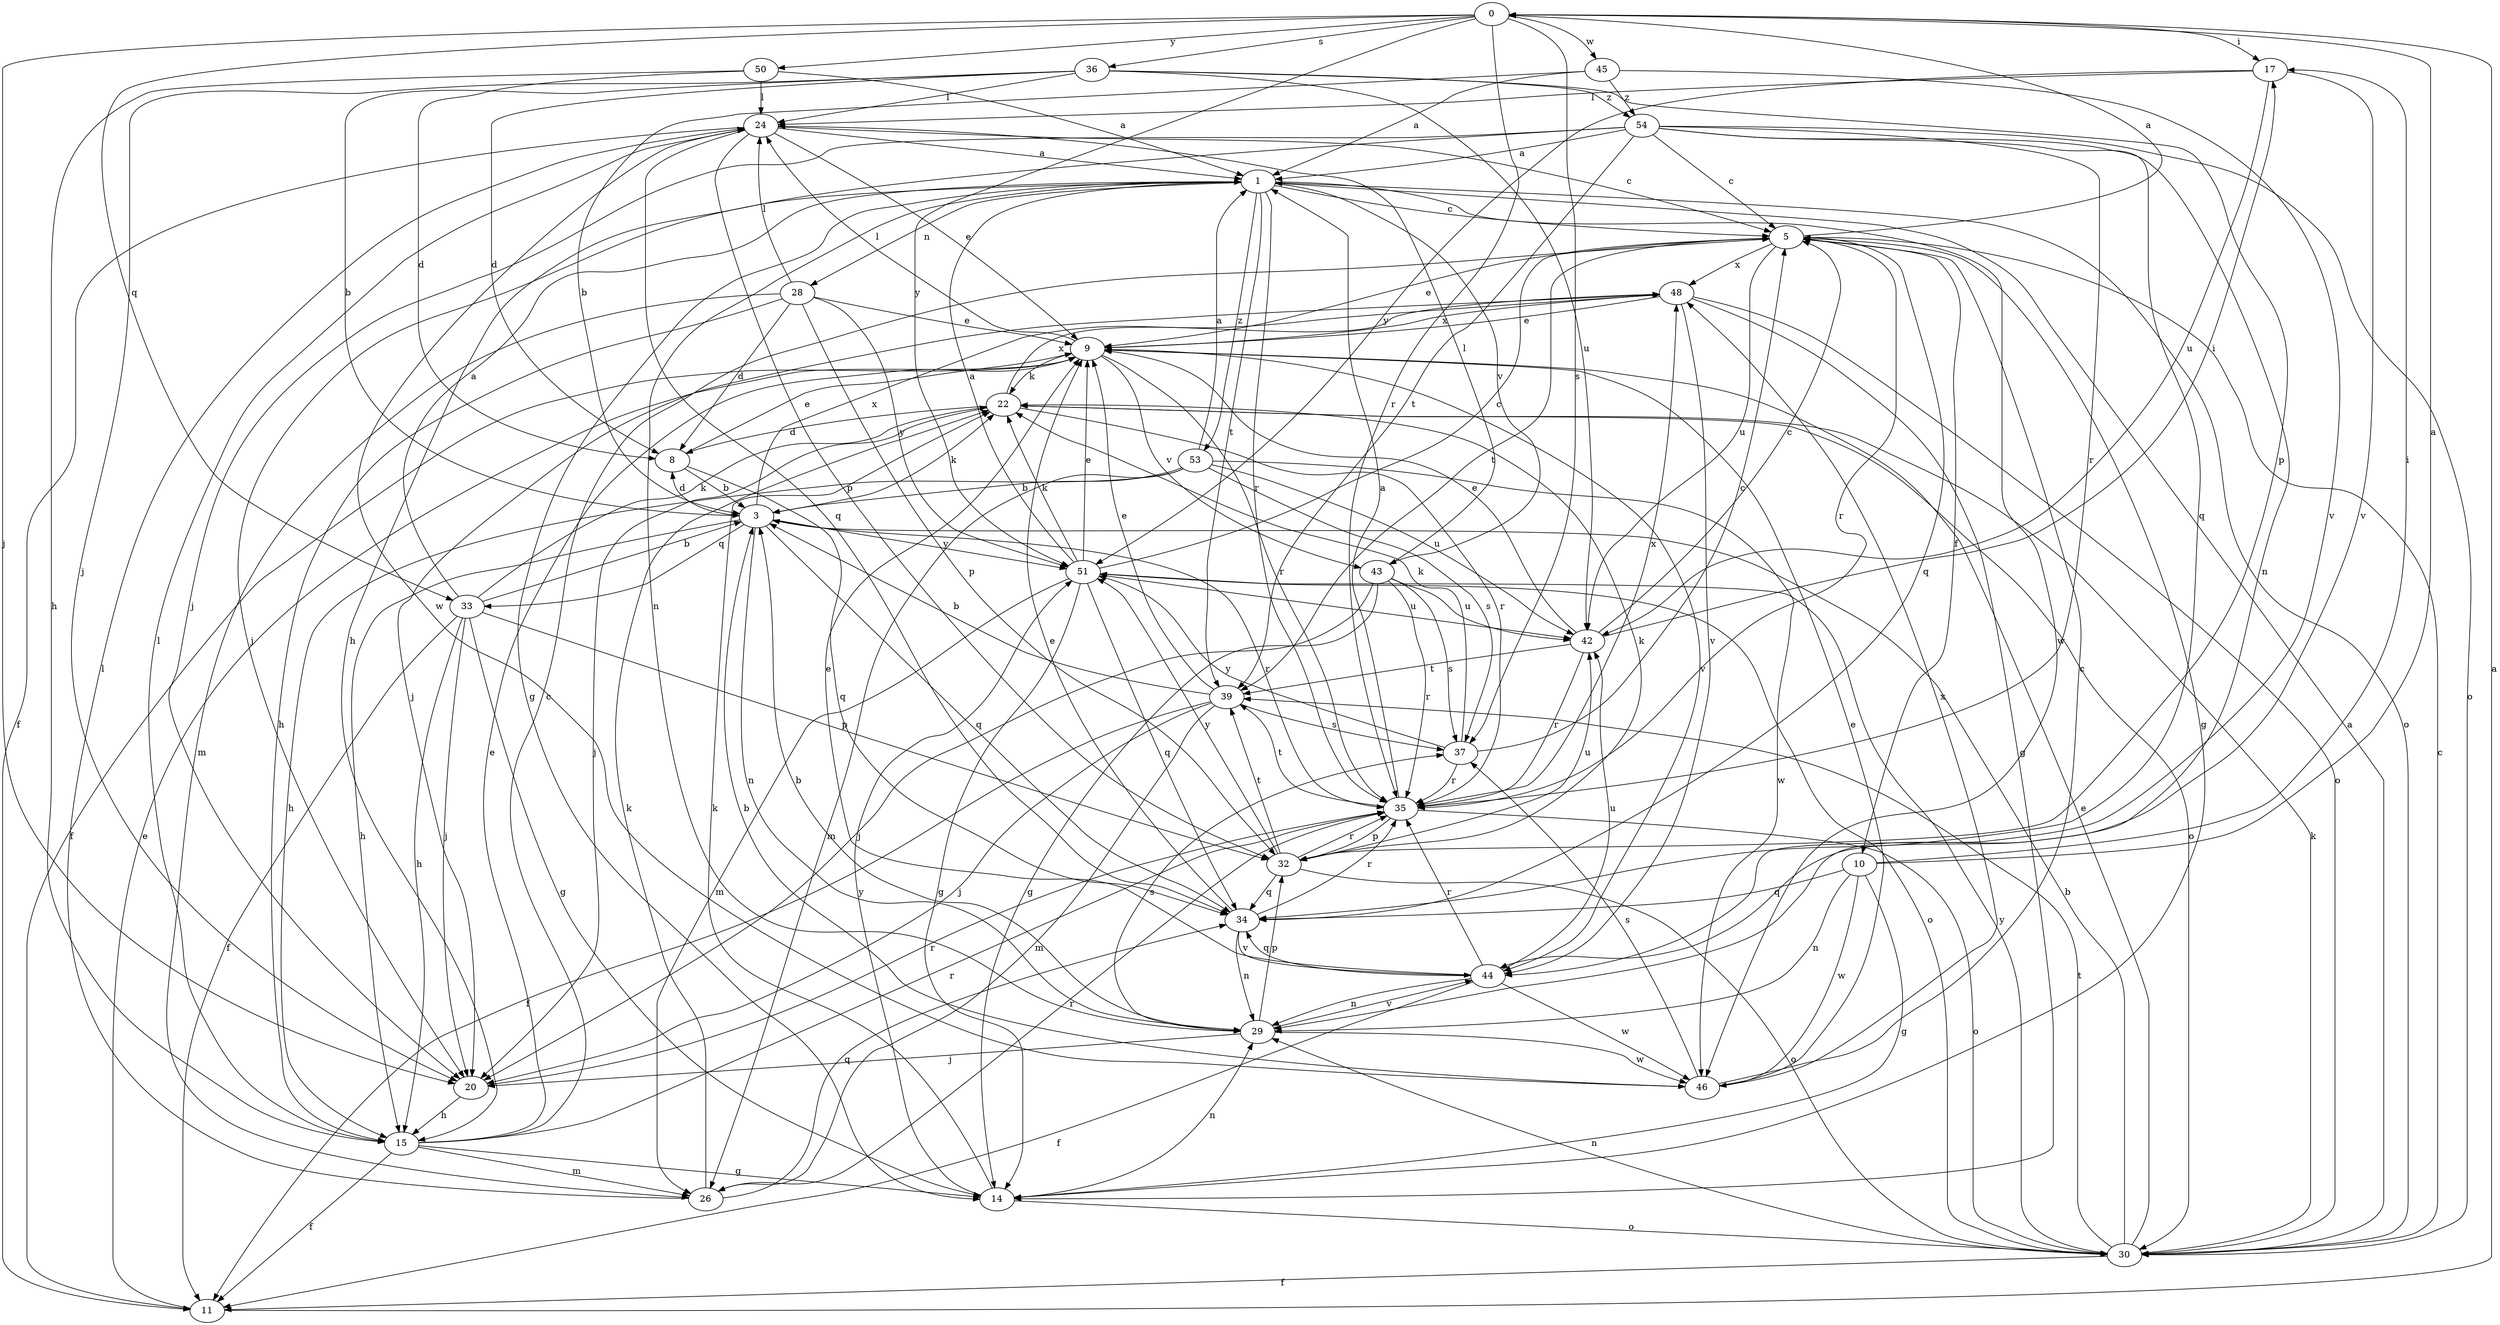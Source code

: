 strict digraph  {
0;
1;
3;
5;
8;
9;
10;
11;
14;
15;
17;
20;
22;
24;
26;
28;
29;
30;
32;
33;
34;
35;
36;
37;
39;
42;
43;
44;
45;
46;
48;
50;
51;
53;
54;
0 -> 17  [label=i];
0 -> 20  [label=j];
0 -> 33  [label=q];
0 -> 35  [label=r];
0 -> 36  [label=s];
0 -> 37  [label=s];
0 -> 45  [label=w];
0 -> 50  [label=y];
0 -> 51  [label=y];
1 -> 5  [label=c];
1 -> 14  [label=g];
1 -> 20  [label=j];
1 -> 28  [label=n];
1 -> 29  [label=n];
1 -> 30  [label=o];
1 -> 35  [label=r];
1 -> 39  [label=t];
1 -> 43  [label=v];
1 -> 46  [label=w];
1 -> 53  [label=z];
3 -> 8  [label=d];
3 -> 15  [label=h];
3 -> 22  [label=k];
3 -> 29  [label=n];
3 -> 33  [label=q];
3 -> 34  [label=q];
3 -> 35  [label=r];
3 -> 48  [label=x];
3 -> 51  [label=y];
5 -> 0  [label=a];
5 -> 9  [label=e];
5 -> 10  [label=f];
5 -> 14  [label=g];
5 -> 34  [label=q];
5 -> 35  [label=r];
5 -> 39  [label=t];
5 -> 42  [label=u];
5 -> 48  [label=x];
8 -> 3  [label=b];
8 -> 9  [label=e];
8 -> 34  [label=q];
9 -> 11  [label=f];
9 -> 22  [label=k];
9 -> 24  [label=l];
9 -> 35  [label=r];
9 -> 43  [label=v];
9 -> 44  [label=v];
9 -> 48  [label=x];
10 -> 0  [label=a];
10 -> 14  [label=g];
10 -> 17  [label=i];
10 -> 29  [label=n];
10 -> 34  [label=q];
10 -> 46  [label=w];
11 -> 0  [label=a];
11 -> 9  [label=e];
14 -> 22  [label=k];
14 -> 29  [label=n];
14 -> 30  [label=o];
14 -> 51  [label=y];
15 -> 5  [label=c];
15 -> 9  [label=e];
15 -> 11  [label=f];
15 -> 14  [label=g];
15 -> 24  [label=l];
15 -> 26  [label=m];
15 -> 35  [label=r];
17 -> 24  [label=l];
17 -> 42  [label=u];
17 -> 44  [label=v];
17 -> 51  [label=y];
20 -> 15  [label=h];
20 -> 35  [label=r];
22 -> 8  [label=d];
22 -> 20  [label=j];
22 -> 30  [label=o];
22 -> 35  [label=r];
22 -> 48  [label=x];
24 -> 1  [label=a];
24 -> 5  [label=c];
24 -> 9  [label=e];
24 -> 11  [label=f];
24 -> 32  [label=p];
24 -> 34  [label=q];
24 -> 46  [label=w];
26 -> 22  [label=k];
26 -> 24  [label=l];
26 -> 34  [label=q];
26 -> 35  [label=r];
28 -> 8  [label=d];
28 -> 9  [label=e];
28 -> 15  [label=h];
28 -> 24  [label=l];
28 -> 26  [label=m];
28 -> 32  [label=p];
28 -> 51  [label=y];
29 -> 3  [label=b];
29 -> 20  [label=j];
29 -> 32  [label=p];
29 -> 37  [label=s];
29 -> 44  [label=v];
29 -> 46  [label=w];
30 -> 1  [label=a];
30 -> 3  [label=b];
30 -> 5  [label=c];
30 -> 9  [label=e];
30 -> 11  [label=f];
30 -> 22  [label=k];
30 -> 29  [label=n];
30 -> 39  [label=t];
30 -> 51  [label=y];
32 -> 22  [label=k];
32 -> 30  [label=o];
32 -> 34  [label=q];
32 -> 35  [label=r];
32 -> 39  [label=t];
32 -> 42  [label=u];
32 -> 51  [label=y];
33 -> 1  [label=a];
33 -> 3  [label=b];
33 -> 11  [label=f];
33 -> 14  [label=g];
33 -> 15  [label=h];
33 -> 20  [label=j];
33 -> 22  [label=k];
33 -> 32  [label=p];
34 -> 9  [label=e];
34 -> 29  [label=n];
34 -> 35  [label=r];
34 -> 44  [label=v];
35 -> 1  [label=a];
35 -> 30  [label=o];
35 -> 32  [label=p];
35 -> 39  [label=t];
35 -> 48  [label=x];
36 -> 3  [label=b];
36 -> 8  [label=d];
36 -> 20  [label=j];
36 -> 24  [label=l];
36 -> 32  [label=p];
36 -> 42  [label=u];
36 -> 54  [label=z];
37 -> 5  [label=c];
37 -> 22  [label=k];
37 -> 35  [label=r];
37 -> 51  [label=y];
39 -> 3  [label=b];
39 -> 9  [label=e];
39 -> 11  [label=f];
39 -> 20  [label=j];
39 -> 26  [label=m];
39 -> 37  [label=s];
42 -> 5  [label=c];
42 -> 9  [label=e];
42 -> 17  [label=i];
42 -> 35  [label=r];
42 -> 39  [label=t];
43 -> 14  [label=g];
43 -> 20  [label=j];
43 -> 24  [label=l];
43 -> 35  [label=r];
43 -> 37  [label=s];
43 -> 42  [label=u];
44 -> 9  [label=e];
44 -> 11  [label=f];
44 -> 29  [label=n];
44 -> 34  [label=q];
44 -> 35  [label=r];
44 -> 42  [label=u];
44 -> 46  [label=w];
45 -> 1  [label=a];
45 -> 3  [label=b];
45 -> 44  [label=v];
45 -> 54  [label=z];
46 -> 3  [label=b];
46 -> 5  [label=c];
46 -> 9  [label=e];
46 -> 37  [label=s];
46 -> 48  [label=x];
48 -> 9  [label=e];
48 -> 14  [label=g];
48 -> 20  [label=j];
48 -> 30  [label=o];
48 -> 44  [label=v];
50 -> 1  [label=a];
50 -> 8  [label=d];
50 -> 15  [label=h];
50 -> 24  [label=l];
51 -> 1  [label=a];
51 -> 5  [label=c];
51 -> 9  [label=e];
51 -> 14  [label=g];
51 -> 22  [label=k];
51 -> 26  [label=m];
51 -> 30  [label=o];
51 -> 34  [label=q];
51 -> 42  [label=u];
53 -> 1  [label=a];
53 -> 3  [label=b];
53 -> 15  [label=h];
53 -> 26  [label=m];
53 -> 37  [label=s];
53 -> 42  [label=u];
53 -> 46  [label=w];
54 -> 1  [label=a];
54 -> 5  [label=c];
54 -> 15  [label=h];
54 -> 20  [label=j];
54 -> 29  [label=n];
54 -> 30  [label=o];
54 -> 34  [label=q];
54 -> 35  [label=r];
54 -> 39  [label=t];
}

